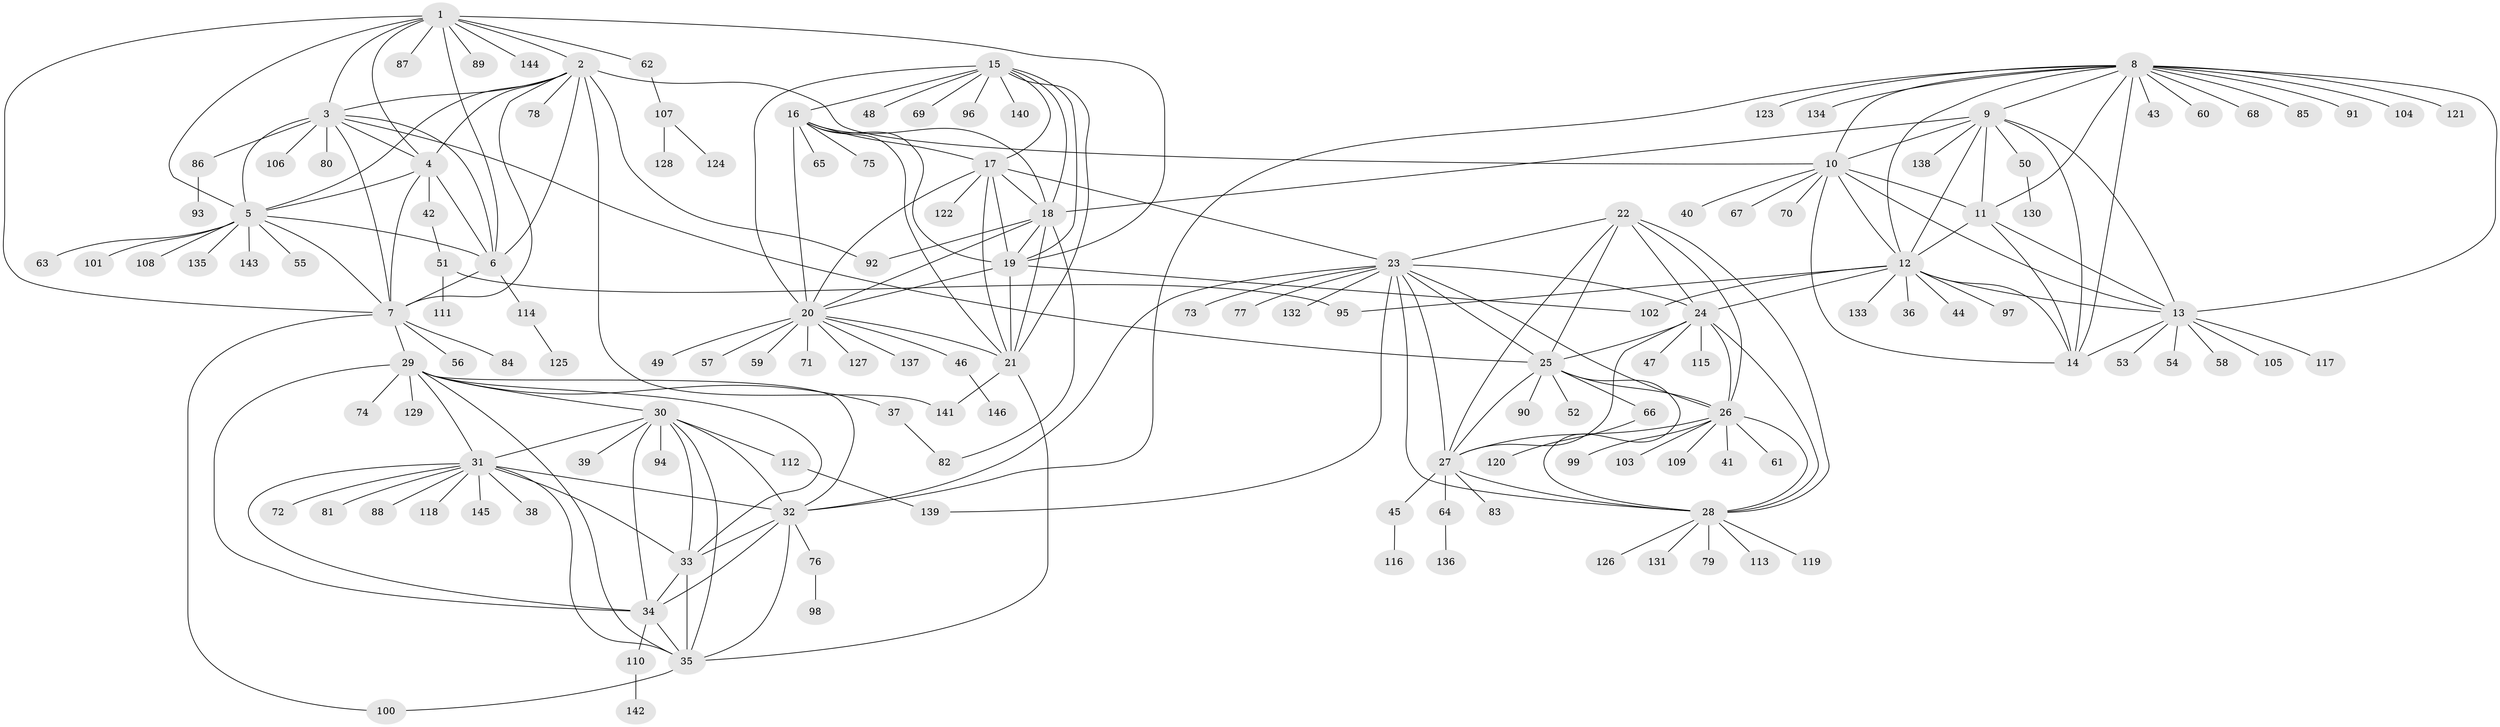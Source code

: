 // coarse degree distribution, {3: 0.022988505747126436, 9: 0.022988505747126436, 2: 0.034482758620689655, 8: 0.011494252873563218, 5: 0.011494252873563218, 7: 0.011494252873563218, 13: 0.022988505747126436, 1: 0.8275862068965517, 14: 0.011494252873563218, 15: 0.011494252873563218, 21: 0.011494252873563218}
// Generated by graph-tools (version 1.1) at 2025/57/03/04/25 21:57:42]
// undirected, 146 vertices, 233 edges
graph export_dot {
graph [start="1"]
  node [color=gray90,style=filled];
  1;
  2;
  3;
  4;
  5;
  6;
  7;
  8;
  9;
  10;
  11;
  12;
  13;
  14;
  15;
  16;
  17;
  18;
  19;
  20;
  21;
  22;
  23;
  24;
  25;
  26;
  27;
  28;
  29;
  30;
  31;
  32;
  33;
  34;
  35;
  36;
  37;
  38;
  39;
  40;
  41;
  42;
  43;
  44;
  45;
  46;
  47;
  48;
  49;
  50;
  51;
  52;
  53;
  54;
  55;
  56;
  57;
  58;
  59;
  60;
  61;
  62;
  63;
  64;
  65;
  66;
  67;
  68;
  69;
  70;
  71;
  72;
  73;
  74;
  75;
  76;
  77;
  78;
  79;
  80;
  81;
  82;
  83;
  84;
  85;
  86;
  87;
  88;
  89;
  90;
  91;
  92;
  93;
  94;
  95;
  96;
  97;
  98;
  99;
  100;
  101;
  102;
  103;
  104;
  105;
  106;
  107;
  108;
  109;
  110;
  111;
  112;
  113;
  114;
  115;
  116;
  117;
  118;
  119;
  120;
  121;
  122;
  123;
  124;
  125;
  126;
  127;
  128;
  129;
  130;
  131;
  132;
  133;
  134;
  135;
  136;
  137;
  138;
  139;
  140;
  141;
  142;
  143;
  144;
  145;
  146;
  1 -- 2;
  1 -- 3;
  1 -- 4;
  1 -- 5;
  1 -- 6;
  1 -- 7;
  1 -- 19;
  1 -- 62;
  1 -- 87;
  1 -- 89;
  1 -- 144;
  2 -- 3;
  2 -- 4;
  2 -- 5;
  2 -- 6;
  2 -- 7;
  2 -- 10;
  2 -- 78;
  2 -- 92;
  2 -- 141;
  3 -- 4;
  3 -- 5;
  3 -- 6;
  3 -- 7;
  3 -- 25;
  3 -- 80;
  3 -- 86;
  3 -- 106;
  4 -- 5;
  4 -- 6;
  4 -- 7;
  4 -- 42;
  5 -- 6;
  5 -- 7;
  5 -- 55;
  5 -- 63;
  5 -- 101;
  5 -- 108;
  5 -- 135;
  5 -- 143;
  6 -- 7;
  6 -- 114;
  7 -- 29;
  7 -- 56;
  7 -- 84;
  7 -- 100;
  8 -- 9;
  8 -- 10;
  8 -- 11;
  8 -- 12;
  8 -- 13;
  8 -- 14;
  8 -- 32;
  8 -- 43;
  8 -- 60;
  8 -- 68;
  8 -- 85;
  8 -- 91;
  8 -- 104;
  8 -- 121;
  8 -- 123;
  8 -- 134;
  9 -- 10;
  9 -- 11;
  9 -- 12;
  9 -- 13;
  9 -- 14;
  9 -- 18;
  9 -- 50;
  9 -- 138;
  10 -- 11;
  10 -- 12;
  10 -- 13;
  10 -- 14;
  10 -- 40;
  10 -- 67;
  10 -- 70;
  11 -- 12;
  11 -- 13;
  11 -- 14;
  12 -- 13;
  12 -- 14;
  12 -- 24;
  12 -- 36;
  12 -- 44;
  12 -- 95;
  12 -- 97;
  12 -- 102;
  12 -- 133;
  13 -- 14;
  13 -- 53;
  13 -- 54;
  13 -- 58;
  13 -- 105;
  13 -- 117;
  15 -- 16;
  15 -- 17;
  15 -- 18;
  15 -- 19;
  15 -- 20;
  15 -- 21;
  15 -- 48;
  15 -- 69;
  15 -- 96;
  15 -- 140;
  16 -- 17;
  16 -- 18;
  16 -- 19;
  16 -- 20;
  16 -- 21;
  16 -- 65;
  16 -- 75;
  17 -- 18;
  17 -- 19;
  17 -- 20;
  17 -- 21;
  17 -- 23;
  17 -- 122;
  18 -- 19;
  18 -- 20;
  18 -- 21;
  18 -- 82;
  18 -- 92;
  19 -- 20;
  19 -- 21;
  19 -- 102;
  20 -- 21;
  20 -- 46;
  20 -- 49;
  20 -- 57;
  20 -- 59;
  20 -- 71;
  20 -- 127;
  20 -- 137;
  21 -- 35;
  21 -- 141;
  22 -- 23;
  22 -- 24;
  22 -- 25;
  22 -- 26;
  22 -- 27;
  22 -- 28;
  23 -- 24;
  23 -- 25;
  23 -- 26;
  23 -- 27;
  23 -- 28;
  23 -- 32;
  23 -- 73;
  23 -- 77;
  23 -- 132;
  23 -- 139;
  24 -- 25;
  24 -- 26;
  24 -- 27;
  24 -- 28;
  24 -- 47;
  24 -- 115;
  25 -- 26;
  25 -- 27;
  25 -- 28;
  25 -- 52;
  25 -- 66;
  25 -- 90;
  26 -- 27;
  26 -- 28;
  26 -- 41;
  26 -- 61;
  26 -- 99;
  26 -- 103;
  26 -- 109;
  27 -- 28;
  27 -- 45;
  27 -- 64;
  27 -- 83;
  28 -- 79;
  28 -- 113;
  28 -- 119;
  28 -- 126;
  28 -- 131;
  29 -- 30;
  29 -- 31;
  29 -- 32;
  29 -- 33;
  29 -- 34;
  29 -- 35;
  29 -- 37;
  29 -- 74;
  29 -- 129;
  30 -- 31;
  30 -- 32;
  30 -- 33;
  30 -- 34;
  30 -- 35;
  30 -- 39;
  30 -- 94;
  30 -- 112;
  31 -- 32;
  31 -- 33;
  31 -- 34;
  31 -- 35;
  31 -- 38;
  31 -- 72;
  31 -- 81;
  31 -- 88;
  31 -- 118;
  31 -- 145;
  32 -- 33;
  32 -- 34;
  32 -- 35;
  32 -- 76;
  33 -- 34;
  33 -- 35;
  34 -- 35;
  34 -- 110;
  35 -- 100;
  37 -- 82;
  42 -- 51;
  45 -- 116;
  46 -- 146;
  50 -- 130;
  51 -- 95;
  51 -- 111;
  62 -- 107;
  64 -- 136;
  66 -- 120;
  76 -- 98;
  86 -- 93;
  107 -- 124;
  107 -- 128;
  110 -- 142;
  112 -- 139;
  114 -- 125;
}
